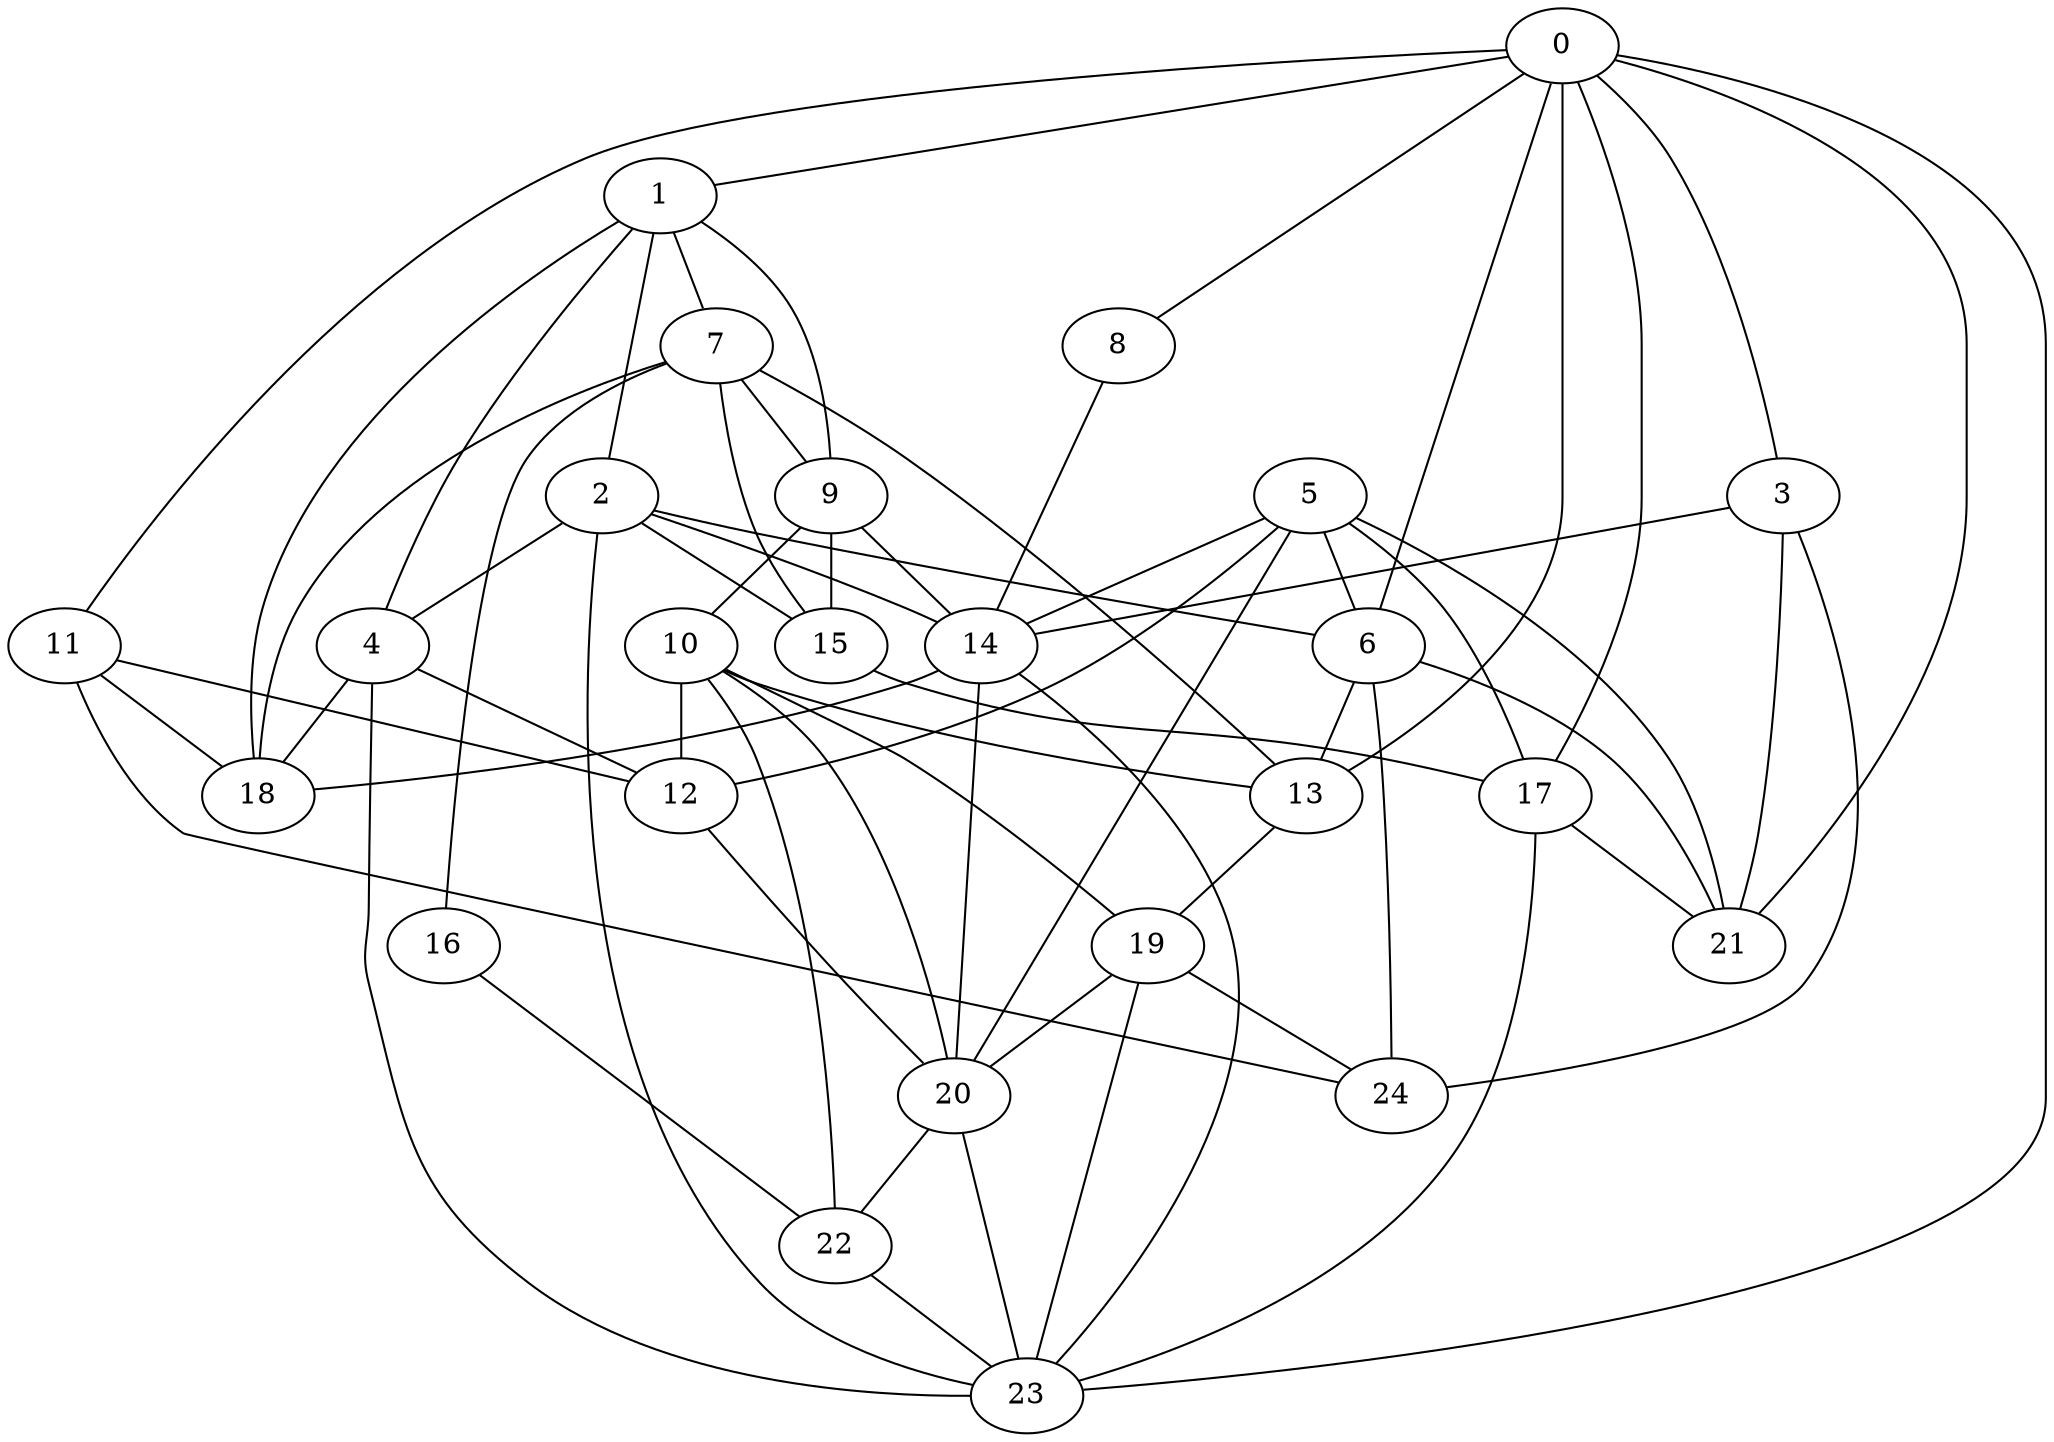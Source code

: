 strict graph "gnp_random_graph(25,0.25)" {
0;
1;
2;
3;
4;
5;
6;
7;
8;
9;
10;
11;
12;
13;
14;
15;
16;
17;
18;
19;
20;
21;
22;
23;
24;
0 -- 1  [is_available=True, prob="0.183152095218"];
0 -- 3  [is_available=True, prob="0.82255070252"];
0 -- 6  [is_available=True, prob="0.536960382929"];
0 -- 8  [is_available=True, prob="0.264035166005"];
0 -- 11  [is_available=True, prob="0.658690434807"];
0 -- 13  [is_available=True, prob="1.0"];
0 -- 17  [is_available=True, prob="0.603570357832"];
0 -- 21  [is_available=True, prob="0.635256506286"];
0 -- 23  [is_available=True, prob="0.314077044187"];
1 -- 2  [is_available=True, prob="0.68228055281"];
1 -- 4  [is_available=True, prob="1.0"];
1 -- 7  [is_available=True, prob="1.0"];
1 -- 9  [is_available=True, prob="0.587580383788"];
1 -- 18  [is_available=True, prob="0.826582980098"];
2 -- 4  [is_available=True, prob="1.0"];
2 -- 6  [is_available=True, prob="0.832382548087"];
2 -- 14  [is_available=True, prob="0.612108753372"];
2 -- 15  [is_available=True, prob="0.569197547214"];
2 -- 23  [is_available=True, prob="1.0"];
3 -- 24  [is_available=True, prob="0.914784482464"];
3 -- 21  [is_available=True, prob="0.807594502442"];
3 -- 14  [is_available=True, prob="1.0"];
4 -- 12  [is_available=True, prob="0.242019831593"];
4 -- 18  [is_available=True, prob="0.848734178059"];
4 -- 23  [is_available=True, prob="0.611176664266"];
5 -- 6  [is_available=True, prob="1.0"];
5 -- 12  [is_available=True, prob="1.0"];
5 -- 14  [is_available=True, prob="1.0"];
5 -- 17  [is_available=True, prob="0.602515447098"];
5 -- 20  [is_available=True, prob="1.0"];
5 -- 21  [is_available=True, prob="0.952631172414"];
6 -- 13  [is_available=True, prob="1.0"];
6 -- 21  [is_available=True, prob="0.334596732373"];
6 -- 24  [is_available=True, prob="0.671671873164"];
7 -- 9  [is_available=True, prob="0.445266239572"];
7 -- 13  [is_available=True, prob="0.337824663348"];
7 -- 15  [is_available=True, prob="0.904904417623"];
7 -- 16  [is_available=True, prob="1.0"];
7 -- 18  [is_available=True, prob="0.584099430158"];
8 -- 14  [is_available=True, prob="0.412017966654"];
9 -- 10  [is_available=True, prob="0.0536710117747"];
9 -- 15  [is_available=True, prob="0.331024343728"];
9 -- 14  [is_available=True, prob="0.369880420534"];
10 -- 12  [is_available=True, prob="1.0"];
10 -- 13  [is_available=True, prob="0.0232046811767"];
10 -- 19  [is_available=True, prob="0.0880775304846"];
10 -- 20  [is_available=True, prob="0.676390880431"];
10 -- 22  [is_available=True, prob="0.670015802327"];
11 -- 24  [is_available=True, prob="1.0"];
11 -- 18  [is_available=True, prob="0.893177013013"];
11 -- 12  [is_available=True, prob="0.0978914189712"];
12 -- 20  [is_available=True, prob="0.255612675448"];
13 -- 19  [is_available=True, prob="0.431162735605"];
14 -- 18  [is_available=True, prob="0.458239016621"];
14 -- 20  [is_available=True, prob="0.417097417148"];
14 -- 23  [is_available=True, prob="0.694180791645"];
15 -- 17  [is_available=True, prob="0.0516824778153"];
16 -- 22  [is_available=True, prob="0.183377150493"];
17 -- 23  [is_available=True, prob="0.126652136872"];
17 -- 21  [is_available=True, prob="0.996484666917"];
19 -- 24  [is_available=True, prob="1.0"];
19 -- 20  [is_available=True, prob="0.660756343519"];
19 -- 23  [is_available=True, prob="1.0"];
20 -- 22  [is_available=True, prob="0.0293935493409"];
20 -- 23  [is_available=True, prob="1.0"];
22 -- 23  [is_available=True, prob="0.0837195645365"];
}
